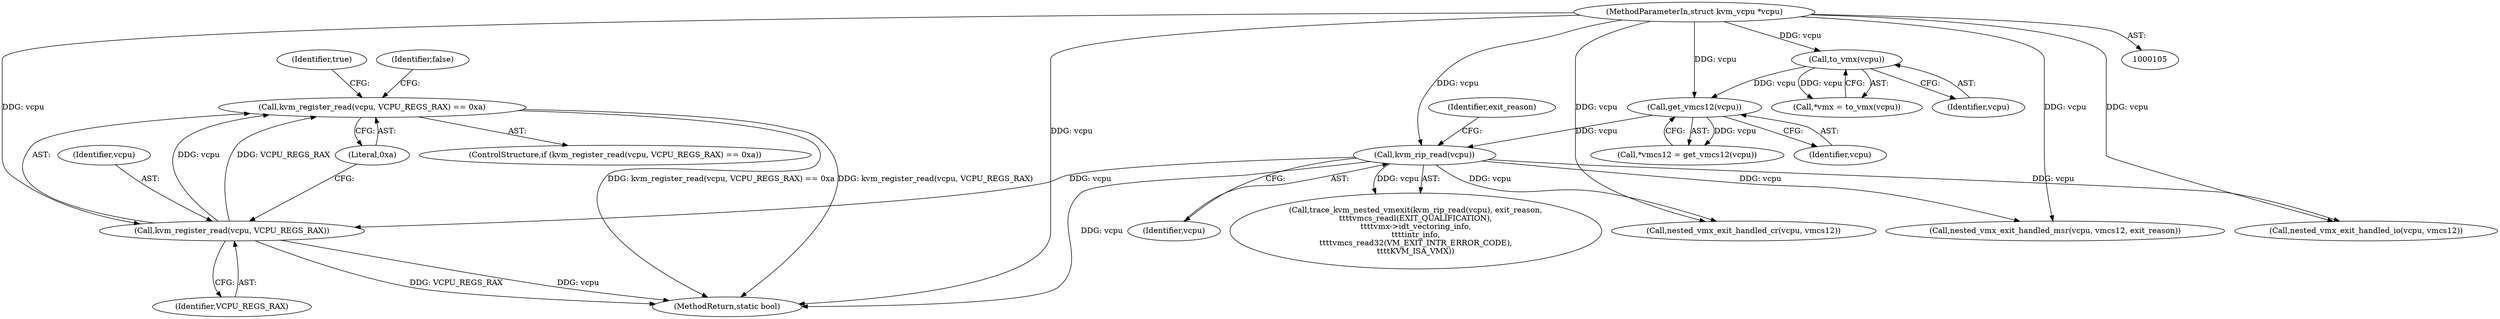 digraph "0_linux_ef85b67385436ddc1998f45f1d6a210f935b3388_1@API" {
"1000248" [label="(Call,kvm_register_read(vcpu, VCPU_REGS_RAX) == 0xa)"];
"1000249" [label="(Call,kvm_register_read(vcpu, VCPU_REGS_RAX))"];
"1000130" [label="(Call,kvm_rip_read(vcpu))"];
"1000121" [label="(Call,get_vmcs12(vcpu))"];
"1000116" [label="(Call,to_vmx(vcpu))"];
"1000106" [label="(MethodParameterIn,struct kvm_vcpu *vcpu)"];
"1000249" [label="(Call,kvm_register_read(vcpu, VCPU_REGS_RAX))"];
"1000117" [label="(Identifier,vcpu)"];
"1000119" [label="(Call,*vmcs12 = get_vmcs12(vcpu))"];
"1000251" [label="(Identifier,VCPU_REGS_RAX)"];
"1000319" [label="(Call,nested_vmx_exit_handled_msr(vcpu, vmcs12, exit_reason))"];
"1000129" [label="(Call,trace_kvm_nested_vmexit(kvm_rip_read(vcpu), exit_reason,\n\t\t\t\tvmcs_readl(EXIT_QUALIFICATION),\n\t\t\t\tvmx->idt_vectoring_info,\n\t\t\t\tintr_info,\n\t\t\t\tvmcs_read32(VM_EXIT_INTR_ERROR_CODE),\n\t\t\t\tKVM_ISA_VMX))"];
"1000254" [label="(Identifier,false)"];
"1000106" [label="(MethodParameterIn,struct kvm_vcpu *vcpu)"];
"1000131" [label="(Identifier,vcpu)"];
"1000252" [label="(Literal,0xa)"];
"1000297" [label="(Call,nested_vmx_exit_handled_cr(vcpu, vmcs12))"];
"1000122" [label="(Identifier,vcpu)"];
"1000132" [label="(Identifier,exit_reason)"];
"1000116" [label="(Call,to_vmx(vcpu))"];
"1000248" [label="(Call,kvm_register_read(vcpu, VCPU_REGS_RAX) == 0xa)"];
"1000247" [label="(ControlStructure,if (kvm_register_read(vcpu, VCPU_REGS_RAX) == 0xa))"];
"1000393" [label="(MethodReturn,static bool)"];
"1000307" [label="(Call,nested_vmx_exit_handled_io(vcpu, vmcs12))"];
"1000114" [label="(Call,*vmx = to_vmx(vcpu))"];
"1000256" [label="(Identifier,true)"];
"1000130" [label="(Call,kvm_rip_read(vcpu))"];
"1000250" [label="(Identifier,vcpu)"];
"1000121" [label="(Call,get_vmcs12(vcpu))"];
"1000248" -> "1000247"  [label="AST: "];
"1000248" -> "1000252"  [label="CFG: "];
"1000249" -> "1000248"  [label="AST: "];
"1000252" -> "1000248"  [label="AST: "];
"1000254" -> "1000248"  [label="CFG: "];
"1000256" -> "1000248"  [label="CFG: "];
"1000248" -> "1000393"  [label="DDG: kvm_register_read(vcpu, VCPU_REGS_RAX) == 0xa"];
"1000248" -> "1000393"  [label="DDG: kvm_register_read(vcpu, VCPU_REGS_RAX)"];
"1000249" -> "1000248"  [label="DDG: vcpu"];
"1000249" -> "1000248"  [label="DDG: VCPU_REGS_RAX"];
"1000249" -> "1000251"  [label="CFG: "];
"1000250" -> "1000249"  [label="AST: "];
"1000251" -> "1000249"  [label="AST: "];
"1000252" -> "1000249"  [label="CFG: "];
"1000249" -> "1000393"  [label="DDG: VCPU_REGS_RAX"];
"1000249" -> "1000393"  [label="DDG: vcpu"];
"1000130" -> "1000249"  [label="DDG: vcpu"];
"1000106" -> "1000249"  [label="DDG: vcpu"];
"1000130" -> "1000129"  [label="AST: "];
"1000130" -> "1000131"  [label="CFG: "];
"1000131" -> "1000130"  [label="AST: "];
"1000132" -> "1000130"  [label="CFG: "];
"1000130" -> "1000393"  [label="DDG: vcpu"];
"1000130" -> "1000129"  [label="DDG: vcpu"];
"1000121" -> "1000130"  [label="DDG: vcpu"];
"1000106" -> "1000130"  [label="DDG: vcpu"];
"1000130" -> "1000297"  [label="DDG: vcpu"];
"1000130" -> "1000307"  [label="DDG: vcpu"];
"1000130" -> "1000319"  [label="DDG: vcpu"];
"1000121" -> "1000119"  [label="AST: "];
"1000121" -> "1000122"  [label="CFG: "];
"1000122" -> "1000121"  [label="AST: "];
"1000119" -> "1000121"  [label="CFG: "];
"1000121" -> "1000119"  [label="DDG: vcpu"];
"1000116" -> "1000121"  [label="DDG: vcpu"];
"1000106" -> "1000121"  [label="DDG: vcpu"];
"1000116" -> "1000114"  [label="AST: "];
"1000116" -> "1000117"  [label="CFG: "];
"1000117" -> "1000116"  [label="AST: "];
"1000114" -> "1000116"  [label="CFG: "];
"1000116" -> "1000114"  [label="DDG: vcpu"];
"1000106" -> "1000116"  [label="DDG: vcpu"];
"1000106" -> "1000105"  [label="AST: "];
"1000106" -> "1000393"  [label="DDG: vcpu"];
"1000106" -> "1000297"  [label="DDG: vcpu"];
"1000106" -> "1000307"  [label="DDG: vcpu"];
"1000106" -> "1000319"  [label="DDG: vcpu"];
}
